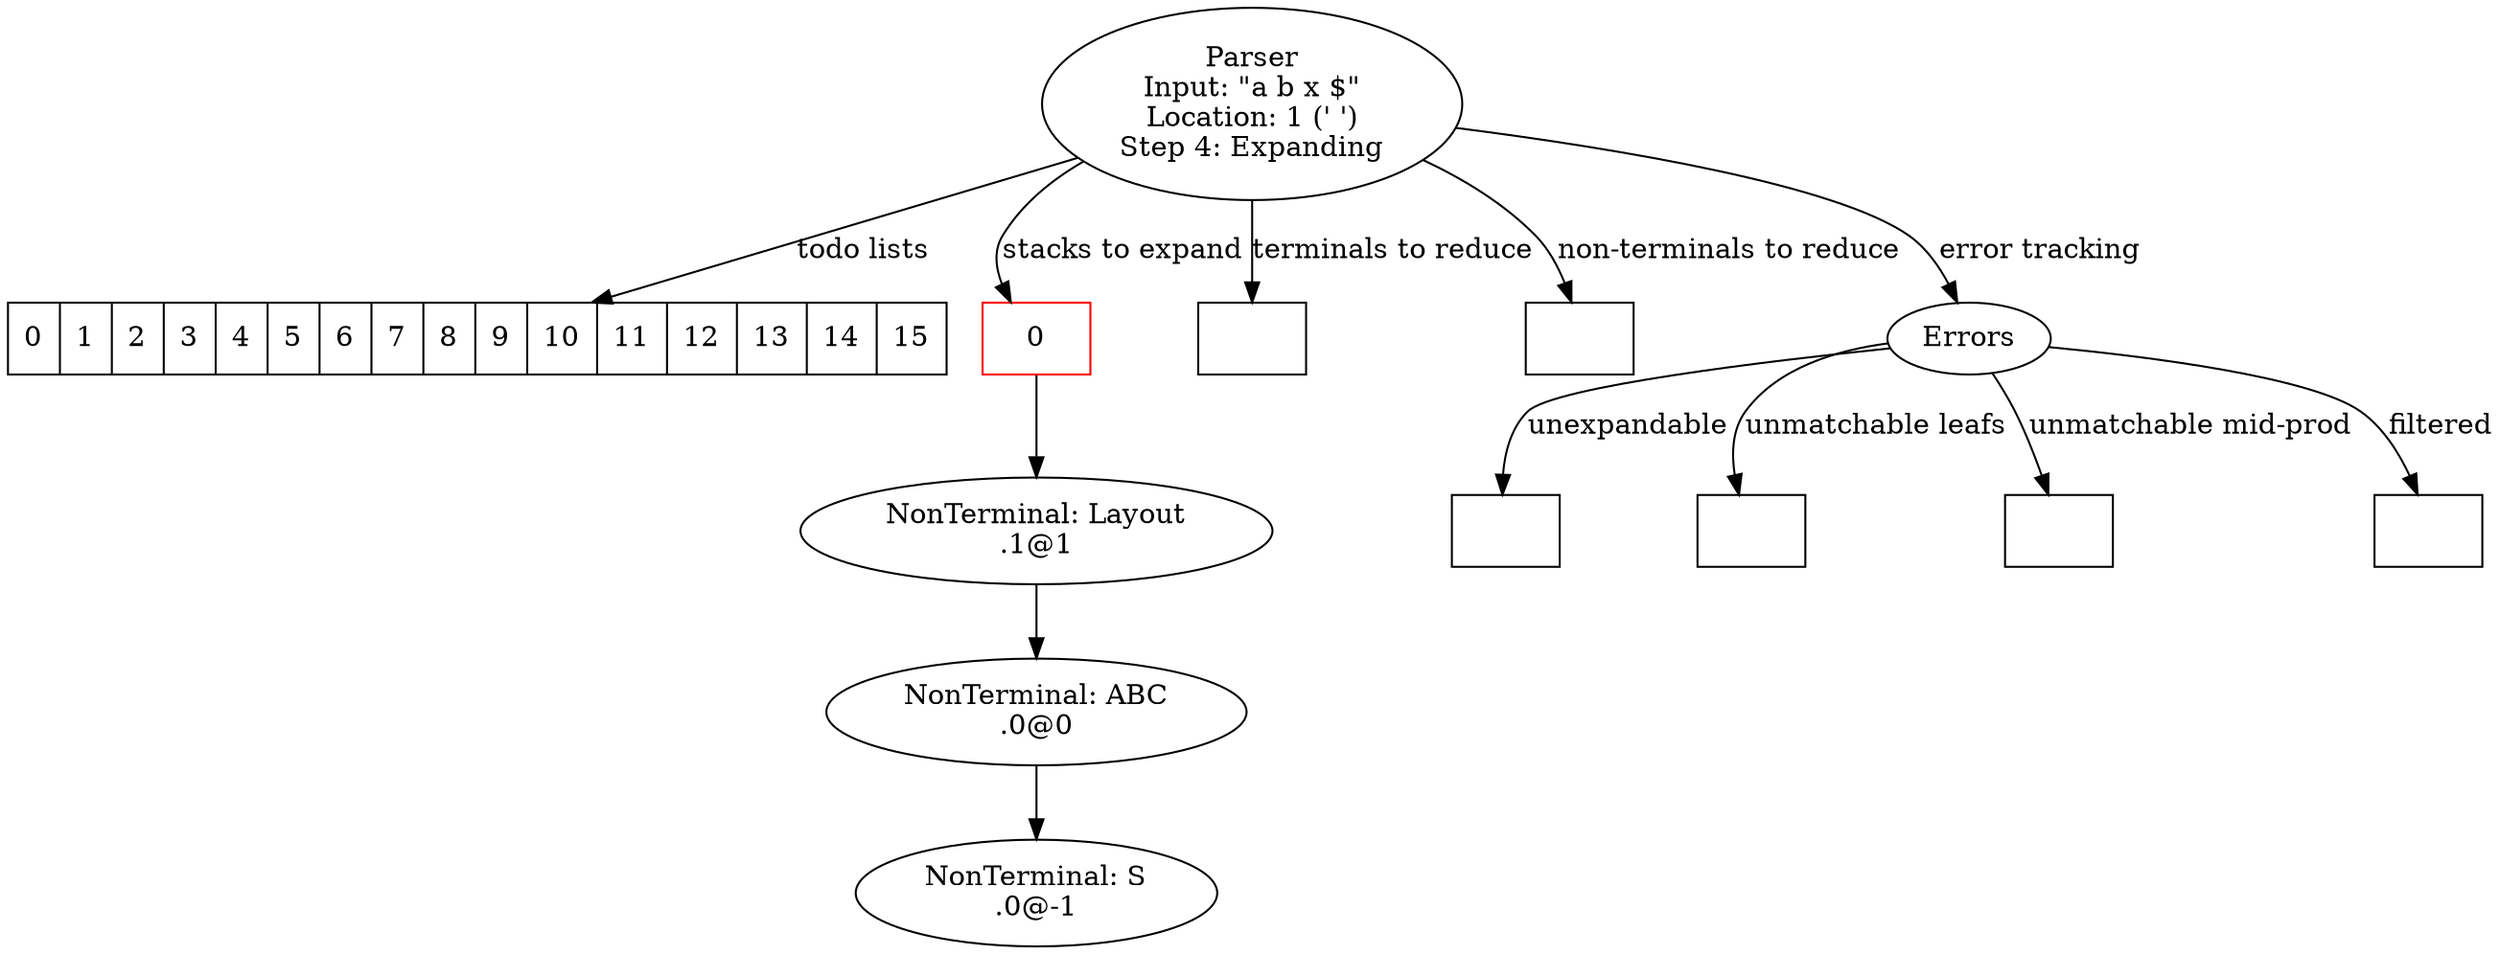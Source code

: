 digraph Parser {
"Parser"["label"="Parser\nInput: \"a b x $\"\nLocation: 1 (' ')\nStep 4: Expanding"];
"todoLists"["label"="<0> 0 | <1> 1 | <2> 2 | <3> 3 | <4> 4 | <5> 5 | <6> 6 | <7> 7 | <8> 8 | <9> 9 | <10> 10 | <11> 11 | <12> 12 | <13> 13 | <14> 14 | <15> 15", "shape"="record"];
"Parser" -> "todoLists"["label"="todo lists"];
"56"["label"="NonTerminal: Layout\n.1@1"];
"35"["label"="NonTerminal: ABC\n.0@0"];
"-1"["label"="NonTerminal: S\n.0@-1"];
"35" -> "-1";
"56" -> "35";
"stacksToExpand":"0" -> "56";
"stacksToExpand"["label"="<0> 0", "shape"="record", "color"="red"];
"Parser" -> "stacksToExpand"["label"="stacks to expand"];
"terminalsToReduce"["label"="", "shape"="record"];
"Parser" -> "terminalsToReduce"["label"="terminals to reduce"];
"nonTerminalsToReduce"["label"="", "shape"="record"];
"Parser" -> "nonTerminalsToReduce"["label"="non-terminals to reduce"];
"unexpandableNodes"["label"="", "shape"="record"];
"unmatchableLeafNodes"["label"="", "shape"="record"];
"unmatchableMidProductionNodes"["shape"="record", "label"=""];
"filteredNodes"["label"="", "shape"="record"];
"error"["label"="Errors"];
"Parser" -> "error"["label"="error tracking"];
"error" -> "unexpandableNodes"["label"="unexpandable"];
"error" -> "unmatchableLeafNodes"["label"="unmatchable leafs"];
"error" -> "unmatchableMidProductionNodes"["label"="unmatchable mid-prod"];
"error" -> "filteredNodes"["label"="filtered"];
}
